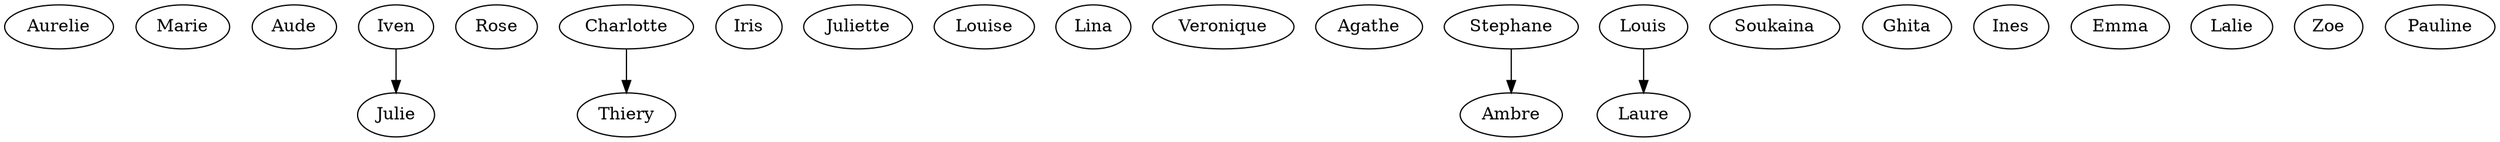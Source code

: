 strict digraph G {
  Aurelie;
  Marie;
  Aude;
  Julie;
  Rose;
  Aude;
  Charlotte;
  Charlotte;
  Iris;
  Juliette;
  Thiery;
  Louise;
  Julie;
  Iven;
  Lina;
  Veronique;
  Juliette;
  Agathe;
  Ambre;
  Laure;
  Louis;
  Veronique;
  Soukaina;
  Iris;
  Stephane;
  Rose;
  Ghita;
  Ines;
  Emma;
  Lalie;
  Zoe;
  Lalie;
  Ambre;
  Juliette;
  Pauline;
  Stephane;
  Agathe;
  Aude;
  Lalie;
  Charlotte -> Thiery;
  Iven -> Julie;
  Louis -> Laure;
  Stephane -> Ambre;
}
